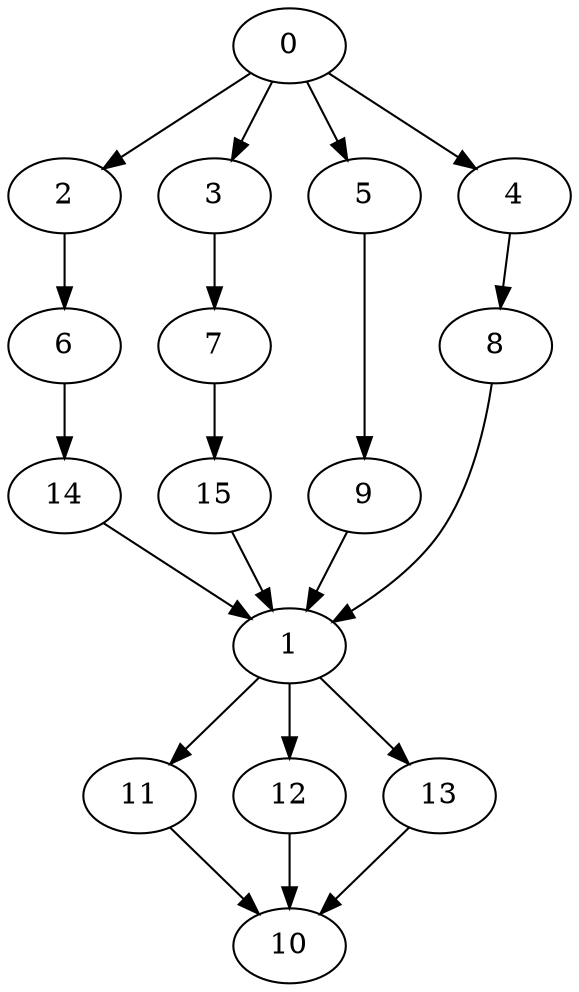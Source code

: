 digraph "SeriesParallel-MaxBf-5_Nodes_16_CCR_10.00_WeightType_Random#9" {
	graph ["Duplicate states"=0,
		GraphType=S_P,
		"Max states in OPEN"=0,
		Modes="120000ms; topo-ordered tasks, ; Pruning: task equivalence, fixed order ready list, ; F-value: ; Optimisation: best schedule length (\
SL) optimisation on equal, ",
		NumberOfTasks=16,
		"Pruned using list schedule length"=16269,
		"States removed from OPEN"=0,
		TargetSystem="Homogeneous-2",
		"Time to schedule (ms)"=471,
		"Total idle time"=35,
		"Total schedule length"=97,
		"Total sequential time"=99,
		"Total states created"=26957
	];
	0	["Finish time"=2,
		Processor=0,
		"Start time"=0,
		Weight=2];
	2	["Finish time"=43,
		Processor=1,
		"Start time"=35,
		Weight=8];
	0 -> 2	[Weight=33];
	3	["Finish time"=21,
		Processor=0,
		"Start time"=12,
		Weight=9];
	0 -> 3	[Weight=41];
	5	["Finish time"=12,
		Processor=0,
		"Start time"=4,
		Weight=8];
	0 -> 5	[Weight=65];
	4	["Finish time"=4,
		Processor=0,
		"Start time"=2,
		Weight=2];
	0 -> 4	[Weight=82];
	6	["Finish time"=53,
		Processor=1,
		"Start time"=43,
		Weight=10];
	2 -> 6	[Weight=49];
	7	["Finish time"=27,
		Processor=0,
		"Start time"=21,
		Weight=6];
	3 -> 7	[Weight=41];
	14	["Finish time"=62,
		Processor=1,
		"Start time"=53,
		Weight=9];
	6 -> 14	[Weight=41];
	9	["Finish time"=71,
		Processor=1,
		"Start time"=62,
		Weight=9];
	5 -> 9	[Weight=33];
	8	["Finish time"=75,
		Processor=1,
		"Start time"=71,
		Weight=4];
	4 -> 8	[Weight=33];
	15	["Finish time"=37,
		Processor=0,
		"Start time"=27,
		Weight=10];
	7 -> 15	[Weight=41];
	1	["Finish time"=80,
		Processor=1,
		"Start time"=75,
		Weight=5];
	8 -> 1	[Weight=82];
	9 -> 1	[Weight=74];
	14 -> 1	[Weight=74];
	15 -> 1	[Weight=33];
	11	["Finish time"=82,
		Processor=1,
		"Start time"=80,
		Weight=2];
	1 -> 11	[Weight=41];
	12	["Finish time"=90,
		Processor=1,
		"Start time"=82,
		Weight=8];
	1 -> 12	[Weight=33];
	13	["Finish time"=94,
		Processor=1,
		"Start time"=90,
		Weight=4];
	1 -> 13	[Weight=16];
	10	["Finish time"=97,
		Processor=1,
		"Start time"=94,
		Weight=3];
	11 -> 10	[Weight=74];
	12 -> 10	[Weight=57];
	13 -> 10	[Weight=49];
}
